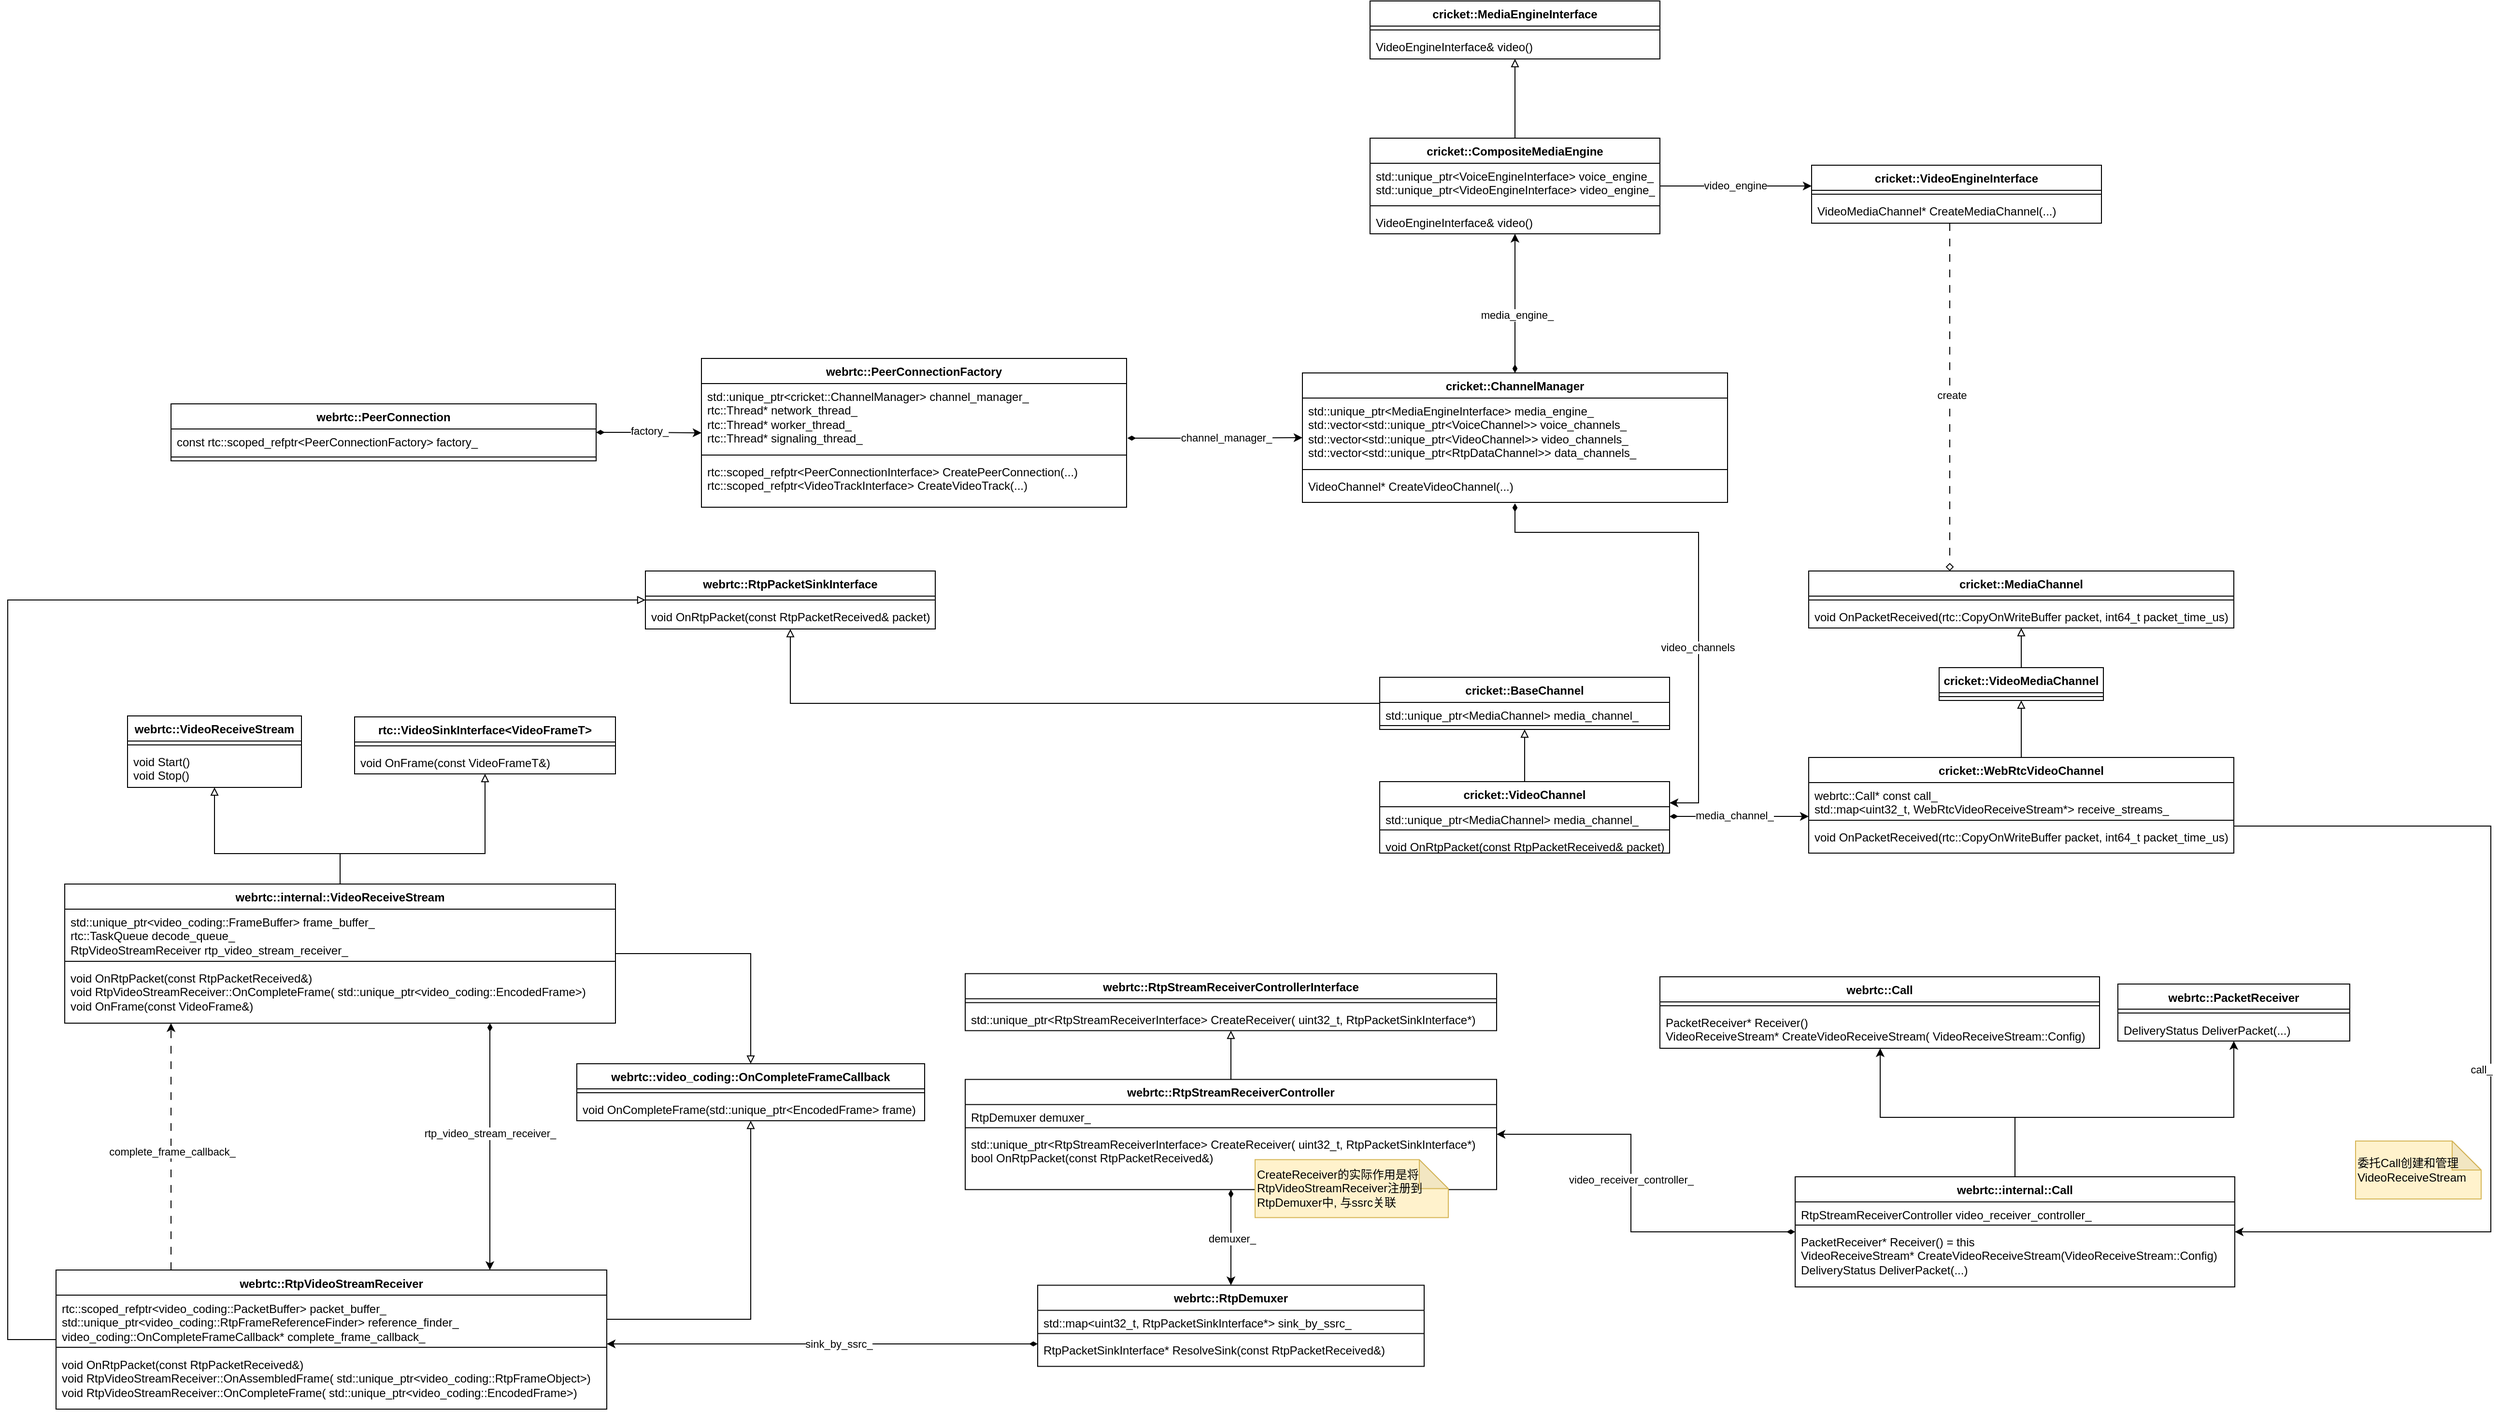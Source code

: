 <mxfile version="21.3.0" type="github">
  <diagram name="第 1 页" id="-tK0qdE_xn-idY1MhBAk">
    <mxGraphModel dx="2069" dy="1964" grid="1" gridSize="10" guides="1" tooltips="1" connect="1" arrows="1" fold="1" page="1" pageScale="1" pageWidth="827" pageHeight="1169" math="0" shadow="0">
      <root>
        <mxCell id="0" />
        <mxCell id="1" parent="0" />
        <mxCell id="V9ZXL9sI9dffzzBTyex4-1" value="webrtc::PeerConnectionFactory" style="swimlane;fontStyle=1;align=center;verticalAlign=top;childLayout=stackLayout;horizontal=1;startSize=26;horizontalStack=0;resizeParent=1;resizeParentMax=0;resizeLast=0;collapsible=1;marginBottom=0;whiteSpace=wrap;html=1;" parent="1" vertex="1">
          <mxGeometry x="-12" y="170" width="440" height="154" as="geometry" />
        </mxCell>
        <mxCell id="V9ZXL9sI9dffzzBTyex4-2" value="std::unique_ptr&amp;lt;cricket::ChannelManager&amp;gt; channel_manager_&lt;br&gt;rtc::Thread* network_thread_&lt;br&gt;rtc::Thread* worker_thread_&lt;br&gt;rtc::Thread* signaling_thread_" style="text;strokeColor=none;fillColor=none;align=left;verticalAlign=top;spacingLeft=4;spacingRight=4;overflow=hidden;rotatable=0;points=[[0,0.5],[1,0.5]];portConstraint=eastwest;whiteSpace=wrap;html=1;rotation=0;" parent="V9ZXL9sI9dffzzBTyex4-1" vertex="1">
          <mxGeometry y="26" width="440" height="70" as="geometry" />
        </mxCell>
        <mxCell id="V9ZXL9sI9dffzzBTyex4-3" value="" style="line;strokeWidth=1;fillColor=none;align=left;verticalAlign=middle;spacingTop=-1;spacingLeft=3;spacingRight=3;rotatable=0;labelPosition=right;points=[];portConstraint=eastwest;strokeColor=inherit;" parent="V9ZXL9sI9dffzzBTyex4-1" vertex="1">
          <mxGeometry y="96" width="440" height="8" as="geometry" />
        </mxCell>
        <mxCell id="V9ZXL9sI9dffzzBTyex4-4" value="rtc::scoped_refptr&amp;lt;PeerConnectionInterface&amp;gt; CreatePeerConnection(...)&lt;br&gt;rtc::scoped_refptr&amp;lt;VideoTrackInterface&amp;gt; CreateVideoTrack(...)" style="text;strokeColor=none;fillColor=none;align=left;verticalAlign=top;spacingLeft=4;spacingRight=4;overflow=hidden;rotatable=0;points=[[0,0.5],[1,0.5]];portConstraint=eastwest;whiteSpace=wrap;html=1;rotation=0;" parent="V9ZXL9sI9dffzzBTyex4-1" vertex="1">
          <mxGeometry y="104" width="440" height="50" as="geometry" />
        </mxCell>
        <mxCell id="V9ZXL9sI9dffzzBTyex4-135" style="edgeStyle=orthogonalEdgeStyle;rounded=0;orthogonalLoop=1;jettySize=auto;html=1;startArrow=diamondThin;startFill=1;" parent="1" source="V9ZXL9sI9dffzzBTyex4-5" target="V9ZXL9sI9dffzzBTyex4-123" edge="1">
          <mxGeometry relative="1" as="geometry" />
        </mxCell>
        <mxCell id="V9ZXL9sI9dffzzBTyex4-136" value="media_engine_" style="edgeLabel;html=1;align=center;verticalAlign=middle;resizable=0;points=[];" parent="V9ZXL9sI9dffzzBTyex4-135" vertex="1" connectable="0">
          <mxGeometry x="-0.146" y="-2" relative="1" as="geometry">
            <mxPoint y="1" as="offset" />
          </mxGeometry>
        </mxCell>
        <mxCell id="V9ZXL9sI9dffzzBTyex4-5" value="cricket::ChannelManager" style="swimlane;fontStyle=1;align=center;verticalAlign=top;childLayout=stackLayout;horizontal=1;startSize=26;horizontalStack=0;resizeParent=1;resizeParentMax=0;resizeLast=0;collapsible=1;marginBottom=0;whiteSpace=wrap;html=1;" parent="1" vertex="1">
          <mxGeometry x="610" y="185" width="440" height="134" as="geometry">
            <mxRectangle x="590" y="170" width="180" height="30" as="alternateBounds" />
          </mxGeometry>
        </mxCell>
        <mxCell id="V9ZXL9sI9dffzzBTyex4-6" value="std::unique_ptr&amp;lt;MediaEngineInterface&amp;gt; media_engine_&lt;br&gt;std::vector&amp;lt;std::unique_ptr&amp;lt;VoiceChannel&amp;gt;&amp;gt; voice_channels_ std::vector&amp;lt;std::unique_ptr&amp;lt;VideoChannel&amp;gt;&amp;gt; video_channels_ std::vector&amp;lt;std::unique_ptr&amp;lt;RtpDataChannel&amp;gt;&amp;gt; data_channels_" style="text;strokeColor=none;fillColor=none;align=left;verticalAlign=top;spacingLeft=4;spacingRight=4;overflow=hidden;rotatable=0;points=[[0,0.5],[1,0.5]];portConstraint=eastwest;whiteSpace=wrap;html=1;rotation=0;" parent="V9ZXL9sI9dffzzBTyex4-5" vertex="1">
          <mxGeometry y="26" width="440" height="70" as="geometry" />
        </mxCell>
        <mxCell id="V9ZXL9sI9dffzzBTyex4-7" value="" style="line;strokeWidth=1;fillColor=none;align=left;verticalAlign=middle;spacingTop=-1;spacingLeft=3;spacingRight=3;rotatable=0;labelPosition=right;points=[];portConstraint=eastwest;strokeColor=inherit;" parent="V9ZXL9sI9dffzzBTyex4-5" vertex="1">
          <mxGeometry y="96" width="440" height="8" as="geometry" />
        </mxCell>
        <mxCell id="V9ZXL9sI9dffzzBTyex4-8" value="VideoChannel* CreateVideoChannel(...)" style="text;strokeColor=none;fillColor=none;align=left;verticalAlign=top;spacingLeft=4;spacingRight=4;overflow=hidden;rotatable=0;points=[[0,0.5],[1,0.5]];portConstraint=eastwest;whiteSpace=wrap;html=1;rotation=0;" parent="V9ZXL9sI9dffzzBTyex4-5" vertex="1">
          <mxGeometry y="104" width="440" height="30" as="geometry" />
        </mxCell>
        <mxCell id="V9ZXL9sI9dffzzBTyex4-114" style="edgeStyle=orthogonalEdgeStyle;rounded=0;orthogonalLoop=1;jettySize=auto;html=1;endArrow=block;endFill=0;" parent="1" source="V9ZXL9sI9dffzzBTyex4-9" target="V9ZXL9sI9dffzzBTyex4-26" edge="1">
          <mxGeometry relative="1" as="geometry" />
        </mxCell>
        <mxCell id="V9ZXL9sI9dffzzBTyex4-9" value="cricket::BaseChannel" style="swimlane;fontStyle=1;align=center;verticalAlign=top;childLayout=stackLayout;horizontal=1;startSize=26;horizontalStack=0;resizeParent=1;resizeParentMax=0;resizeLast=0;collapsible=1;marginBottom=0;whiteSpace=wrap;html=1;rotation=0;" parent="1" vertex="1">
          <mxGeometry x="690" y="500" width="300" height="54" as="geometry">
            <mxRectangle x="590" y="170" width="180" height="30" as="alternateBounds" />
          </mxGeometry>
        </mxCell>
        <mxCell id="V9ZXL9sI9dffzzBTyex4-10" value="std::unique_ptr&amp;lt;MediaChannel&amp;gt; media_channel_" style="text;strokeColor=none;fillColor=none;align=left;verticalAlign=top;spacingLeft=4;spacingRight=4;overflow=hidden;rotatable=0;points=[[0,0.5],[1,0.5]];portConstraint=eastwest;whiteSpace=wrap;html=1;rotation=0;" parent="V9ZXL9sI9dffzzBTyex4-9" vertex="1">
          <mxGeometry y="26" width="300" height="20" as="geometry" />
        </mxCell>
        <mxCell id="V9ZXL9sI9dffzzBTyex4-11" value="" style="line;strokeWidth=1;fillColor=none;align=left;verticalAlign=middle;spacingTop=-1;spacingLeft=3;spacingRight=3;rotatable=0;labelPosition=right;points=[];portConstraint=eastwest;strokeColor=inherit;" parent="V9ZXL9sI9dffzzBTyex4-9" vertex="1">
          <mxGeometry y="46" width="300" height="8" as="geometry" />
        </mxCell>
        <mxCell id="V9ZXL9sI9dffzzBTyex4-26" value="webrtc::RtpPacketSinkInterface" style="swimlane;fontStyle=1;align=center;verticalAlign=top;childLayout=stackLayout;horizontal=1;startSize=26;horizontalStack=0;resizeParent=1;resizeParentMax=0;resizeLast=0;collapsible=1;marginBottom=0;whiteSpace=wrap;html=1;rotation=0;" parent="1" vertex="1">
          <mxGeometry x="-70" y="390" width="300" height="60" as="geometry" />
        </mxCell>
        <mxCell id="V9ZXL9sI9dffzzBTyex4-28" value="" style="line;strokeWidth=1;fillColor=none;align=left;verticalAlign=middle;spacingTop=-1;spacingLeft=3;spacingRight=3;rotatable=0;labelPosition=right;points=[];portConstraint=eastwest;strokeColor=inherit;" parent="V9ZXL9sI9dffzzBTyex4-26" vertex="1">
          <mxGeometry y="26" width="300" height="8" as="geometry" />
        </mxCell>
        <mxCell id="V9ZXL9sI9dffzzBTyex4-29" value="void OnRtpPacket(const RtpPacketReceived&amp;amp; packet)" style="text;strokeColor=none;fillColor=none;align=left;verticalAlign=top;spacingLeft=4;spacingRight=4;overflow=hidden;rotatable=0;points=[[0,0.5],[1,0.5]];portConstraint=eastwest;whiteSpace=wrap;html=1;" parent="V9ZXL9sI9dffzzBTyex4-26" vertex="1">
          <mxGeometry y="34" width="300" height="26" as="geometry" />
        </mxCell>
        <mxCell id="V9ZXL9sI9dffzzBTyex4-42" value="cricket::MediaChannel" style="swimlane;fontStyle=1;align=center;verticalAlign=top;childLayout=stackLayout;horizontal=1;startSize=26;horizontalStack=0;resizeParent=1;resizeParentMax=0;resizeLast=0;collapsible=1;marginBottom=0;whiteSpace=wrap;html=1;rotation=0;" parent="1" vertex="1">
          <mxGeometry x="1134" y="390" width="440" height="59" as="geometry">
            <mxRectangle x="590" y="170" width="180" height="30" as="alternateBounds" />
          </mxGeometry>
        </mxCell>
        <mxCell id="V9ZXL9sI9dffzzBTyex4-44" value="" style="line;strokeWidth=1;fillColor=none;align=left;verticalAlign=middle;spacingTop=-1;spacingLeft=3;spacingRight=3;rotatable=0;labelPosition=right;points=[];portConstraint=eastwest;strokeColor=inherit;" parent="V9ZXL9sI9dffzzBTyex4-42" vertex="1">
          <mxGeometry y="26" width="440" height="8" as="geometry" />
        </mxCell>
        <mxCell id="V9ZXL9sI9dffzzBTyex4-45" value="void OnPacketReceived(rtc::CopyOnWriteBuffer packet, int64_t packet_time_us)" style="text;strokeColor=none;fillColor=none;align=left;verticalAlign=top;spacingLeft=4;spacingRight=4;overflow=hidden;rotatable=0;points=[[0,0.5],[1,0.5]];portConstraint=eastwest;whiteSpace=wrap;html=1;rotation=0;" parent="V9ZXL9sI9dffzzBTyex4-42" vertex="1">
          <mxGeometry y="34" width="440" height="25" as="geometry" />
        </mxCell>
        <mxCell id="V9ZXL9sI9dffzzBTyex4-145" style="edgeStyle=orthogonalEdgeStyle;rounded=0;orthogonalLoop=1;jettySize=auto;html=1;endArrow=block;endFill=0;" parent="1" source="V9ZXL9sI9dffzzBTyex4-46" target="V9ZXL9sI9dffzzBTyex4-42" edge="1">
          <mxGeometry relative="1" as="geometry" />
        </mxCell>
        <mxCell id="V9ZXL9sI9dffzzBTyex4-46" value="cricket::VideoMediaChannel" style="swimlane;fontStyle=1;align=center;verticalAlign=top;childLayout=stackLayout;horizontal=1;startSize=26;horizontalStack=0;resizeParent=1;resizeParentMax=0;resizeLast=0;collapsible=1;marginBottom=0;whiteSpace=wrap;html=1;rotation=0;" parent="1" vertex="1">
          <mxGeometry x="1269" y="490" width="170" height="34" as="geometry">
            <mxRectangle x="590" y="170" width="180" height="30" as="alternateBounds" />
          </mxGeometry>
        </mxCell>
        <mxCell id="V9ZXL9sI9dffzzBTyex4-47" value="" style="line;strokeWidth=1;fillColor=none;align=left;verticalAlign=middle;spacingTop=-1;spacingLeft=3;spacingRight=3;rotatable=0;labelPosition=right;points=[];portConstraint=eastwest;strokeColor=inherit;" parent="V9ZXL9sI9dffzzBTyex4-46" vertex="1">
          <mxGeometry y="26" width="170" height="8" as="geometry" />
        </mxCell>
        <mxCell id="V9ZXL9sI9dffzzBTyex4-55" value="webrtc::Call" style="swimlane;fontStyle=1;align=center;verticalAlign=top;childLayout=stackLayout;horizontal=1;startSize=26;horizontalStack=0;resizeParent=1;resizeParentMax=0;resizeLast=0;collapsible=1;marginBottom=0;whiteSpace=wrap;html=1;rotation=0;" parent="1" vertex="1">
          <mxGeometry x="980" y="810" width="455" height="74" as="geometry">
            <mxRectangle x="590" y="170" width="180" height="30" as="alternateBounds" />
          </mxGeometry>
        </mxCell>
        <mxCell id="V9ZXL9sI9dffzzBTyex4-56" value="" style="line;strokeWidth=1;fillColor=none;align=left;verticalAlign=middle;spacingTop=-1;spacingLeft=3;spacingRight=3;rotatable=0;labelPosition=right;points=[];portConstraint=eastwest;strokeColor=inherit;" parent="V9ZXL9sI9dffzzBTyex4-55" vertex="1">
          <mxGeometry y="26" width="455" height="8" as="geometry" />
        </mxCell>
        <mxCell id="V9ZXL9sI9dffzzBTyex4-57" value="PacketReceiver* Receiver()&lt;br&gt;VideoReceiveStream* CreateVideoReceiveStream( VideoReceiveStream::Config)" style="text;strokeColor=none;fillColor=none;align=left;verticalAlign=top;spacingLeft=4;spacingRight=4;overflow=hidden;rotatable=0;points=[[0,0.5],[1,0.5]];portConstraint=eastwest;whiteSpace=wrap;html=1;rotation=0;" parent="V9ZXL9sI9dffzzBTyex4-55" vertex="1">
          <mxGeometry y="34" width="455" height="40" as="geometry" />
        </mxCell>
        <mxCell id="V9ZXL9sI9dffzzBTyex4-143" style="edgeStyle=orthogonalEdgeStyle;rounded=0;orthogonalLoop=1;jettySize=auto;html=1;endArrow=block;endFill=0;" parent="1" source="V9ZXL9sI9dffzzBTyex4-61" target="V9ZXL9sI9dffzzBTyex4-46" edge="1">
          <mxGeometry relative="1" as="geometry" />
        </mxCell>
        <mxCell id="V9ZXL9sI9dffzzBTyex4-189" style="edgeStyle=orthogonalEdgeStyle;rounded=0;orthogonalLoop=1;jettySize=auto;html=1;" parent="1" source="V9ZXL9sI9dffzzBTyex4-61" target="V9ZXL9sI9dffzzBTyex4-71" edge="1">
          <mxGeometry relative="1" as="geometry">
            <Array as="points">
              <mxPoint x="1840" y="654" />
              <mxPoint x="1840" y="1074" />
            </Array>
          </mxGeometry>
        </mxCell>
        <mxCell id="V9ZXL9sI9dffzzBTyex4-190" value="call_" style="edgeLabel;html=1;align=center;verticalAlign=middle;resizable=0;points=[];" parent="V9ZXL9sI9dffzzBTyex4-189" vertex="1" connectable="0">
          <mxGeometry x="0.092" y="-1" relative="1" as="geometry">
            <mxPoint x="-9" y="-1" as="offset" />
          </mxGeometry>
        </mxCell>
        <mxCell id="V9ZXL9sI9dffzzBTyex4-61" value="cricket::WebRtcVideoChannel" style="swimlane;fontStyle=1;align=center;verticalAlign=top;childLayout=stackLayout;horizontal=1;startSize=26;horizontalStack=0;resizeParent=1;resizeParentMax=0;resizeLast=0;collapsible=1;marginBottom=0;whiteSpace=wrap;html=1;" parent="1" vertex="1">
          <mxGeometry x="1134" y="583" width="440" height="99" as="geometry">
            <mxRectangle x="590" y="170" width="180" height="30" as="alternateBounds" />
          </mxGeometry>
        </mxCell>
        <mxCell id="V9ZXL9sI9dffzzBTyex4-62" value="webrtc::Call* const call_&lt;br&gt;std::map&amp;lt;uint32_t, WebRtcVideoReceiveStream*&amp;gt; receive_streams_" style="text;strokeColor=none;fillColor=none;align=left;verticalAlign=top;spacingLeft=4;spacingRight=4;overflow=hidden;rotatable=0;points=[[0,0.5],[1,0.5]];portConstraint=eastwest;whiteSpace=wrap;html=1;rotation=0;" parent="V9ZXL9sI9dffzzBTyex4-61" vertex="1">
          <mxGeometry y="26" width="440" height="35" as="geometry" />
        </mxCell>
        <mxCell id="V9ZXL9sI9dffzzBTyex4-63" value="" style="line;strokeWidth=1;fillColor=none;align=left;verticalAlign=middle;spacingTop=-1;spacingLeft=3;spacingRight=3;rotatable=0;labelPosition=right;points=[];portConstraint=eastwest;strokeColor=inherit;" parent="V9ZXL9sI9dffzzBTyex4-61" vertex="1">
          <mxGeometry y="61" width="440" height="8" as="geometry" />
        </mxCell>
        <mxCell id="V9ZXL9sI9dffzzBTyex4-64" value="void OnPacketReceived(rtc::CopyOnWriteBuffer packet, int64_t packet_time_us)" style="text;strokeColor=none;fillColor=none;align=left;verticalAlign=top;spacingLeft=4;spacingRight=4;overflow=hidden;rotatable=0;points=[[0,0.5],[1,0.5]];portConstraint=eastwest;whiteSpace=wrap;html=1;rotation=0;" parent="V9ZXL9sI9dffzzBTyex4-61" vertex="1">
          <mxGeometry y="69" width="440" height="30" as="geometry" />
        </mxCell>
        <mxCell id="V9ZXL9sI9dffzzBTyex4-68" value="webrtc::PacketReceiver" style="swimlane;fontStyle=1;align=center;verticalAlign=top;childLayout=stackLayout;horizontal=1;startSize=26;horizontalStack=0;resizeParent=1;resizeParentMax=0;resizeLast=0;collapsible=1;marginBottom=0;whiteSpace=wrap;html=1;rotation=0;" parent="1" vertex="1">
          <mxGeometry x="1454" y="817.5" width="240" height="59" as="geometry">
            <mxRectangle x="590" y="170" width="180" height="30" as="alternateBounds" />
          </mxGeometry>
        </mxCell>
        <mxCell id="V9ZXL9sI9dffzzBTyex4-69" value="" style="line;strokeWidth=1;fillColor=none;align=left;verticalAlign=middle;spacingTop=-1;spacingLeft=3;spacingRight=3;rotatable=0;labelPosition=right;points=[];portConstraint=eastwest;strokeColor=inherit;" parent="V9ZXL9sI9dffzzBTyex4-68" vertex="1">
          <mxGeometry y="26" width="240" height="8" as="geometry" />
        </mxCell>
        <mxCell id="V9ZXL9sI9dffzzBTyex4-70" value="DeliveryStatus DeliverPacket(...)" style="text;strokeColor=none;fillColor=none;align=left;verticalAlign=top;spacingLeft=4;spacingRight=4;overflow=hidden;rotatable=0;points=[[0,0.5],[1,0.5]];portConstraint=eastwest;whiteSpace=wrap;html=1;rotation=0;" parent="V9ZXL9sI9dffzzBTyex4-68" vertex="1">
          <mxGeometry y="34" width="240" height="25" as="geometry" />
        </mxCell>
        <mxCell id="V9ZXL9sI9dffzzBTyex4-175" style="edgeStyle=orthogonalEdgeStyle;rounded=0;orthogonalLoop=1;jettySize=auto;html=1;" parent="1" source="V9ZXL9sI9dffzzBTyex4-71" target="V9ZXL9sI9dffzzBTyex4-55" edge="1">
          <mxGeometry relative="1" as="geometry">
            <Array as="points">
              <mxPoint x="1348" y="955.5" />
              <mxPoint x="1208" y="955.5" />
            </Array>
          </mxGeometry>
        </mxCell>
        <mxCell id="V9ZXL9sI9dffzzBTyex4-176" style="edgeStyle=orthogonalEdgeStyle;rounded=0;orthogonalLoop=1;jettySize=auto;html=1;" parent="1" source="V9ZXL9sI9dffzzBTyex4-71" target="V9ZXL9sI9dffzzBTyex4-68" edge="1">
          <mxGeometry relative="1" as="geometry">
            <Array as="points">
              <mxPoint x="1348" y="955.5" />
              <mxPoint x="1574" y="955.5" />
            </Array>
          </mxGeometry>
        </mxCell>
        <mxCell id="V9ZXL9sI9dffzzBTyex4-187" style="edgeStyle=orthogonalEdgeStyle;rounded=0;orthogonalLoop=1;jettySize=auto;html=1;startArrow=diamondThin;startFill=1;" parent="1" source="V9ZXL9sI9dffzzBTyex4-71" target="V9ZXL9sI9dffzzBTyex4-81" edge="1">
          <mxGeometry relative="1" as="geometry">
            <Array as="points">
              <mxPoint x="950" y="1074" />
              <mxPoint x="950" y="973" />
            </Array>
          </mxGeometry>
        </mxCell>
        <mxCell id="V9ZXL9sI9dffzzBTyex4-207" value="video_receiver_controller_" style="edgeLabel;html=1;align=center;verticalAlign=middle;resizable=0;points=[];" parent="V9ZXL9sI9dffzzBTyex4-187" vertex="1" connectable="0">
          <mxGeometry x="0.1" relative="1" as="geometry">
            <mxPoint y="1" as="offset" />
          </mxGeometry>
        </mxCell>
        <mxCell id="V9ZXL9sI9dffzzBTyex4-71" value="webrtc::internal::Call" style="swimlane;fontStyle=1;align=center;verticalAlign=top;childLayout=stackLayout;horizontal=1;startSize=26;horizontalStack=0;resizeParent=1;resizeParentMax=0;resizeLast=0;collapsible=1;marginBottom=0;whiteSpace=wrap;html=1;rotation=0;" parent="1" vertex="1">
          <mxGeometry x="1120" y="1017" width="455" height="114" as="geometry">
            <mxRectangle x="590" y="170" width="180" height="30" as="alternateBounds" />
          </mxGeometry>
        </mxCell>
        <mxCell id="V9ZXL9sI9dffzzBTyex4-72" value="RtpStreamReceiverController video_receiver_controller_" style="text;strokeColor=none;fillColor=none;align=left;verticalAlign=top;spacingLeft=4;spacingRight=4;overflow=hidden;rotatable=0;points=[[0,0.5],[1,0.5]];portConstraint=eastwest;whiteSpace=wrap;html=1;rotation=0;" parent="V9ZXL9sI9dffzzBTyex4-71" vertex="1">
          <mxGeometry y="26" width="455" height="20" as="geometry" />
        </mxCell>
        <mxCell id="V9ZXL9sI9dffzzBTyex4-73" value="" style="line;strokeWidth=1;fillColor=none;align=left;verticalAlign=middle;spacingTop=-1;spacingLeft=3;spacingRight=3;rotatable=0;labelPosition=right;points=[];portConstraint=eastwest;strokeColor=inherit;" parent="V9ZXL9sI9dffzzBTyex4-71" vertex="1">
          <mxGeometry y="46" width="455" height="8" as="geometry" />
        </mxCell>
        <mxCell id="V9ZXL9sI9dffzzBTyex4-74" value="PacketReceiver* Receiver() = this&lt;br style=&quot;border-color: var(--border-color);&quot;&gt;VideoReceiveStream* CreateVideoReceiveStream(VideoReceiveStream::Config)&lt;br style=&quot;border-color: var(--border-color);&quot;&gt;DeliveryStatus DeliverPacket(...)" style="text;strokeColor=none;fillColor=none;align=left;verticalAlign=top;spacingLeft=4;spacingRight=4;overflow=hidden;rotatable=0;points=[[0,0.5],[1,0.5]];portConstraint=eastwest;whiteSpace=wrap;html=1;rotation=0;" parent="V9ZXL9sI9dffzzBTyex4-71" vertex="1">
          <mxGeometry y="54" width="455" height="60" as="geometry" />
        </mxCell>
        <mxCell id="V9ZXL9sI9dffzzBTyex4-75" value="webrtc::RtpStreamReceiverControllerInterface" style="swimlane;fontStyle=1;align=center;verticalAlign=top;childLayout=stackLayout;horizontal=1;startSize=26;horizontalStack=0;resizeParent=1;resizeParentMax=0;resizeLast=0;collapsible=1;marginBottom=0;whiteSpace=wrap;html=1;rotation=0;" parent="1" vertex="1">
          <mxGeometry x="261" y="806.75" width="550" height="59" as="geometry">
            <mxRectangle x="590" y="170" width="180" height="30" as="alternateBounds" />
          </mxGeometry>
        </mxCell>
        <mxCell id="V9ZXL9sI9dffzzBTyex4-76" value="" style="line;strokeWidth=1;fillColor=none;align=left;verticalAlign=middle;spacingTop=-1;spacingLeft=3;spacingRight=3;rotatable=0;labelPosition=right;points=[];portConstraint=eastwest;strokeColor=inherit;" parent="V9ZXL9sI9dffzzBTyex4-75" vertex="1">
          <mxGeometry y="26" width="550" height="8" as="geometry" />
        </mxCell>
        <mxCell id="V9ZXL9sI9dffzzBTyex4-77" value="std::unique_ptr&amp;lt;RtpStreamReceiverInterface&amp;gt; CreateReceiver( uint32_t, RtpPacketSinkInterface*)" style="text;strokeColor=none;fillColor=none;align=left;verticalAlign=top;spacingLeft=4;spacingRight=4;overflow=hidden;rotatable=0;points=[[0,0.5],[1,0.5]];portConstraint=eastwest;whiteSpace=wrap;html=1;rotation=0;" parent="V9ZXL9sI9dffzzBTyex4-75" vertex="1">
          <mxGeometry y="34" width="550" height="25" as="geometry" />
        </mxCell>
        <mxCell id="V9ZXL9sI9dffzzBTyex4-170" style="edgeStyle=orthogonalEdgeStyle;rounded=0;orthogonalLoop=1;jettySize=auto;html=1;endArrow=block;endFill=0;" parent="1" source="V9ZXL9sI9dffzzBTyex4-81" target="V9ZXL9sI9dffzzBTyex4-75" edge="1">
          <mxGeometry relative="1" as="geometry" />
        </mxCell>
        <mxCell id="V9ZXL9sI9dffzzBTyex4-182" style="edgeStyle=orthogonalEdgeStyle;rounded=0;orthogonalLoop=1;jettySize=auto;html=1;startArrow=diamondThin;startFill=1;endArrow=classic;endFill=1;" parent="1" source="V9ZXL9sI9dffzzBTyex4-81" target="V9ZXL9sI9dffzzBTyex4-178" edge="1">
          <mxGeometry relative="1" as="geometry" />
        </mxCell>
        <mxCell id="V9ZXL9sI9dffzzBTyex4-183" value="demuxer_" style="edgeLabel;html=1;align=center;verticalAlign=middle;resizable=0;points=[];" parent="V9ZXL9sI9dffzzBTyex4-182" vertex="1" connectable="0">
          <mxGeometry x="-0.213" y="1" relative="1" as="geometry">
            <mxPoint y="11" as="offset" />
          </mxGeometry>
        </mxCell>
        <mxCell id="V9ZXL9sI9dffzzBTyex4-81" value="webrtc::RtpStreamReceiverController" style="swimlane;fontStyle=1;align=center;verticalAlign=top;childLayout=stackLayout;horizontal=1;startSize=26;horizontalStack=0;resizeParent=1;resizeParentMax=0;resizeLast=0;collapsible=1;marginBottom=0;whiteSpace=wrap;html=1;rotation=0;" parent="1" vertex="1">
          <mxGeometry x="261" y="916.25" width="550" height="114" as="geometry">
            <mxRectangle x="590" y="170" width="180" height="30" as="alternateBounds" />
          </mxGeometry>
        </mxCell>
        <mxCell id="V9ZXL9sI9dffzzBTyex4-82" value="RtpDemuxer demuxer_" style="text;strokeColor=none;fillColor=none;align=left;verticalAlign=top;spacingLeft=4;spacingRight=4;overflow=hidden;rotatable=0;points=[[0,0.5],[1,0.5]];portConstraint=eastwest;whiteSpace=wrap;html=1;rotation=0;" parent="V9ZXL9sI9dffzzBTyex4-81" vertex="1">
          <mxGeometry y="26" width="550" height="20" as="geometry" />
        </mxCell>
        <mxCell id="V9ZXL9sI9dffzzBTyex4-83" value="" style="line;strokeWidth=1;fillColor=none;align=left;verticalAlign=middle;spacingTop=-1;spacingLeft=3;spacingRight=3;rotatable=0;labelPosition=right;points=[];portConstraint=eastwest;strokeColor=inherit;" parent="V9ZXL9sI9dffzzBTyex4-81" vertex="1">
          <mxGeometry y="46" width="550" height="8" as="geometry" />
        </mxCell>
        <mxCell id="V9ZXL9sI9dffzzBTyex4-84" value="std::unique_ptr&amp;lt;RtpStreamReceiverInterface&amp;gt; CreateReceiver( uint32_t, RtpPacketSinkInterface*)&lt;br&gt;bool OnRtpPacket(const RtpPacketReceived&amp;amp;)" style="text;strokeColor=none;fillColor=none;align=left;verticalAlign=top;spacingLeft=4;spacingRight=4;overflow=hidden;rotatable=0;points=[[0,0.5],[1,0.5]];portConstraint=eastwest;whiteSpace=wrap;html=1;rotation=0;" parent="V9ZXL9sI9dffzzBTyex4-81" vertex="1">
          <mxGeometry y="54" width="550" height="60" as="geometry" />
        </mxCell>
        <mxCell id="V9ZXL9sI9dffzzBTyex4-88" value="&lt;div style=&quot;&quot;&gt;&lt;span style=&quot;background-color: initial;&quot;&gt;CreateReceiver的实际作用是将&lt;/span&gt;&lt;/div&gt;RtpVideoStreamReceiver注册到RtpDemuxer中, 与ssrc关联" style="shape=note;whiteSpace=wrap;html=1;backgroundOutline=1;darkOpacity=0.05;rotation=0;align=left;fillColor=#fff2cc;strokeColor=#d6b656;" parent="1" vertex="1">
          <mxGeometry x="561" y="999.25" width="200" height="60" as="geometry" />
        </mxCell>
        <mxCell id="V9ZXL9sI9dffzzBTyex4-200" style="edgeStyle=orthogonalEdgeStyle;rounded=0;orthogonalLoop=1;jettySize=auto;html=1;dashed=1;dashPattern=8 8;" parent="1" source="V9ZXL9sI9dffzzBTyex4-92" target="V9ZXL9sI9dffzzBTyex4-97" edge="1">
          <mxGeometry relative="1" as="geometry">
            <Array as="points">
              <mxPoint x="-561" y="880" />
              <mxPoint x="-561" y="880" />
            </Array>
          </mxGeometry>
        </mxCell>
        <mxCell id="V9ZXL9sI9dffzzBTyex4-201" value="complete_frame_callback_" style="edgeLabel;html=1;align=center;verticalAlign=middle;resizable=0;points=[];" parent="V9ZXL9sI9dffzzBTyex4-200" vertex="1" connectable="0">
          <mxGeometry x="-0.036" y="-1" relative="1" as="geometry">
            <mxPoint as="offset" />
          </mxGeometry>
        </mxCell>
        <mxCell id="GOyxr_phdV3aAMr2k94s-1" style="edgeStyle=orthogonalEdgeStyle;rounded=0;orthogonalLoop=1;jettySize=auto;html=1;endArrow=block;endFill=0;" edge="1" parent="1" source="V9ZXL9sI9dffzzBTyex4-92" target="V9ZXL9sI9dffzzBTyex4-26">
          <mxGeometry relative="1" as="geometry">
            <Array as="points">
              <mxPoint x="-730" y="1186" />
              <mxPoint x="-730" y="420" />
            </Array>
          </mxGeometry>
        </mxCell>
        <mxCell id="V9ZXL9sI9dffzzBTyex4-92" value="webrtc::RtpVideoStreamReceiver" style="swimlane;fontStyle=1;align=center;verticalAlign=top;childLayout=stackLayout;horizontal=1;startSize=26;horizontalStack=0;resizeParent=1;resizeParentMax=0;resizeLast=0;collapsible=1;marginBottom=0;whiteSpace=wrap;html=1;rotation=0;" parent="1" vertex="1">
          <mxGeometry x="-680" y="1113.5" width="570" height="144" as="geometry">
            <mxRectangle x="590" y="170" width="180" height="30" as="alternateBounds" />
          </mxGeometry>
        </mxCell>
        <mxCell id="V9ZXL9sI9dffzzBTyex4-93" value="rtc::scoped_refptr&amp;lt;video_coding::PacketBuffer&amp;gt; packet_buffer_&lt;br&gt;std::unique_ptr&amp;lt;video_coding::RtpFrameReferenceFinder&amp;gt; reference_finder_&lt;br&gt;video_coding::OnCompleteFrameCallback* complete_frame_callback_" style="text;strokeColor=none;fillColor=none;align=left;verticalAlign=top;spacingLeft=4;spacingRight=4;overflow=hidden;rotatable=0;points=[[0,0.5],[1,0.5]];portConstraint=eastwest;whiteSpace=wrap;html=1;rotation=0;" parent="V9ZXL9sI9dffzzBTyex4-92" vertex="1">
          <mxGeometry y="26" width="570" height="50" as="geometry" />
        </mxCell>
        <mxCell id="V9ZXL9sI9dffzzBTyex4-94" value="" style="line;strokeWidth=1;fillColor=none;align=left;verticalAlign=middle;spacingTop=-1;spacingLeft=3;spacingRight=3;rotatable=0;labelPosition=right;points=[];portConstraint=eastwest;strokeColor=inherit;" parent="V9ZXL9sI9dffzzBTyex4-92" vertex="1">
          <mxGeometry y="76" width="570" height="8" as="geometry" />
        </mxCell>
        <mxCell id="V9ZXL9sI9dffzzBTyex4-95" value="void OnRtpPacket(const RtpPacketReceived&amp;amp;)&lt;br&gt;void RtpVideoStreamReceiver::OnAssembledFrame( std::unique_ptr&amp;lt;video_coding::RtpFrameObject&amp;gt;)&lt;br&gt;void RtpVideoStreamReceiver::OnCompleteFrame( std::unique_ptr&amp;lt;video_coding::EncodedFrame&amp;gt;)" style="text;strokeColor=none;fillColor=none;align=left;verticalAlign=top;spacingLeft=4;spacingRight=4;overflow=hidden;rotatable=0;points=[[0,0.5],[1,0.5]];portConstraint=eastwest;whiteSpace=wrap;html=1;rotation=0;" parent="V9ZXL9sI9dffzzBTyex4-92" vertex="1">
          <mxGeometry y="84" width="570" height="60" as="geometry" />
        </mxCell>
        <mxCell id="V9ZXL9sI9dffzzBTyex4-159" style="edgeStyle=orthogonalEdgeStyle;rounded=0;orthogonalLoop=1;jettySize=auto;html=1;endArrow=block;endFill=0;" parent="1" source="V9ZXL9sI9dffzzBTyex4-97" target="V9ZXL9sI9dffzzBTyex4-149" edge="1">
          <mxGeometry relative="1" as="geometry">
            <Array as="points">
              <mxPoint x="-386" y="682.5" />
              <mxPoint x="-516" y="682.5" />
            </Array>
          </mxGeometry>
        </mxCell>
        <mxCell id="V9ZXL9sI9dffzzBTyex4-162" style="edgeStyle=orthogonalEdgeStyle;rounded=0;orthogonalLoop=1;jettySize=auto;html=1;endArrow=block;endFill=0;" parent="1" source="V9ZXL9sI9dffzzBTyex4-97" target="V9ZXL9sI9dffzzBTyex4-104" edge="1">
          <mxGeometry relative="1" as="geometry">
            <Array as="points">
              <mxPoint x="-386" y="682.5" />
              <mxPoint x="-236" y="682.5" />
            </Array>
          </mxGeometry>
        </mxCell>
        <mxCell id="V9ZXL9sI9dffzzBTyex4-202" style="edgeStyle=orthogonalEdgeStyle;rounded=0;orthogonalLoop=1;jettySize=auto;html=1;startArrow=diamondThin;startFill=1;" parent="1" source="V9ZXL9sI9dffzzBTyex4-97" target="V9ZXL9sI9dffzzBTyex4-92" edge="1">
          <mxGeometry relative="1" as="geometry">
            <Array as="points">
              <mxPoint x="-231" y="860" />
              <mxPoint x="-231" y="860" />
            </Array>
          </mxGeometry>
        </mxCell>
        <mxCell id="V9ZXL9sI9dffzzBTyex4-206" value="rtp_video_stream_receiver_" style="edgeLabel;html=1;align=center;verticalAlign=middle;resizable=0;points=[];" parent="V9ZXL9sI9dffzzBTyex4-202" vertex="1" connectable="0">
          <mxGeometry x="-0.119" relative="1" as="geometry">
            <mxPoint y="1" as="offset" />
          </mxGeometry>
        </mxCell>
        <mxCell id="V9ZXL9sI9dffzzBTyex4-204" style="edgeStyle=orthogonalEdgeStyle;rounded=0;orthogonalLoop=1;jettySize=auto;html=1;endArrow=block;endFill=0;" parent="1" source="V9ZXL9sI9dffzzBTyex4-97" target="V9ZXL9sI9dffzzBTyex4-101" edge="1">
          <mxGeometry relative="1" as="geometry">
            <Array as="points">
              <mxPoint x="39" y="786" />
            </Array>
          </mxGeometry>
        </mxCell>
        <mxCell id="V9ZXL9sI9dffzzBTyex4-97" value="webrtc::internal::VideoReceiveStream" style="swimlane;fontStyle=1;align=center;verticalAlign=top;childLayout=stackLayout;horizontal=1;startSize=26;horizontalStack=0;resizeParent=1;resizeParentMax=0;resizeLast=0;collapsible=1;marginBottom=0;whiteSpace=wrap;html=1;rotation=0;" parent="1" vertex="1">
          <mxGeometry x="-671" y="714" width="570" height="144" as="geometry">
            <mxRectangle x="590" y="170" width="180" height="30" as="alternateBounds" />
          </mxGeometry>
        </mxCell>
        <mxCell id="V9ZXL9sI9dffzzBTyex4-98" value="std::unique_ptr&amp;lt;video_coding::FrameBuffer&amp;gt; frame_buffer_&lt;br&gt;rtc::TaskQueue decode_queue_&lt;br&gt;RtpVideoStreamReceiver rtp_video_stream_receiver_" style="text;strokeColor=none;fillColor=none;align=left;verticalAlign=top;spacingLeft=4;spacingRight=4;overflow=hidden;rotatable=0;points=[[0,0.5],[1,0.5]];portConstraint=eastwest;whiteSpace=wrap;html=1;rotation=0;" parent="V9ZXL9sI9dffzzBTyex4-97" vertex="1">
          <mxGeometry y="26" width="570" height="50" as="geometry" />
        </mxCell>
        <mxCell id="V9ZXL9sI9dffzzBTyex4-99" value="" style="line;strokeWidth=1;fillColor=none;align=left;verticalAlign=middle;spacingTop=-1;spacingLeft=3;spacingRight=3;rotatable=0;labelPosition=right;points=[];portConstraint=eastwest;strokeColor=inherit;" parent="V9ZXL9sI9dffzzBTyex4-97" vertex="1">
          <mxGeometry y="76" width="570" height="8" as="geometry" />
        </mxCell>
        <mxCell id="V9ZXL9sI9dffzzBTyex4-100" value="void OnRtpPacket(const RtpPacketReceived&amp;amp;)&lt;br&gt;void RtpVideoStreamReceiver::OnCompleteFrame( std::unique_ptr&amp;lt;video_coding::EncodedFrame&amp;gt;)&lt;br&gt;void OnFrame(const VideoFrame&amp;amp;)" style="text;strokeColor=none;fillColor=none;align=left;verticalAlign=top;spacingLeft=4;spacingRight=4;overflow=hidden;rotatable=0;points=[[0,0.5],[1,0.5]];portConstraint=eastwest;whiteSpace=wrap;html=1;rotation=0;" parent="V9ZXL9sI9dffzzBTyex4-97" vertex="1">
          <mxGeometry y="84" width="570" height="60" as="geometry" />
        </mxCell>
        <mxCell id="V9ZXL9sI9dffzzBTyex4-101" value="webrtc::video_coding::OnCompleteFrameCallback" style="swimlane;fontStyle=1;align=center;verticalAlign=top;childLayout=stackLayout;horizontal=1;startSize=26;horizontalStack=0;resizeParent=1;resizeParentMax=0;resizeLast=0;collapsible=1;marginBottom=0;whiteSpace=wrap;html=1;rotation=0;" parent="1" vertex="1">
          <mxGeometry x="-141" y="900" width="360" height="59" as="geometry">
            <mxRectangle x="590" y="170" width="180" height="30" as="alternateBounds" />
          </mxGeometry>
        </mxCell>
        <mxCell id="V9ZXL9sI9dffzzBTyex4-102" value="" style="line;strokeWidth=1;fillColor=none;align=left;verticalAlign=middle;spacingTop=-1;spacingLeft=3;spacingRight=3;rotatable=0;labelPosition=right;points=[];portConstraint=eastwest;strokeColor=inherit;" parent="V9ZXL9sI9dffzzBTyex4-101" vertex="1">
          <mxGeometry y="26" width="360" height="8" as="geometry" />
        </mxCell>
        <mxCell id="V9ZXL9sI9dffzzBTyex4-103" value="void OnCompleteFrame(std::unique_ptr&amp;lt;EncodedFrame&amp;gt; frame)" style="text;strokeColor=none;fillColor=none;align=left;verticalAlign=top;spacingLeft=4;spacingRight=4;overflow=hidden;rotatable=0;points=[[0,0.5],[1,0.5]];portConstraint=eastwest;whiteSpace=wrap;html=1;rotation=0;" parent="V9ZXL9sI9dffzzBTyex4-101" vertex="1">
          <mxGeometry y="34" width="360" height="25" as="geometry" />
        </mxCell>
        <mxCell id="V9ZXL9sI9dffzzBTyex4-104" value="rtc::VideoSinkInterface&amp;lt;VideoFrameT&amp;gt;" style="swimlane;fontStyle=1;align=center;verticalAlign=top;childLayout=stackLayout;horizontal=1;startSize=26;horizontalStack=0;resizeParent=1;resizeParentMax=0;resizeLast=0;collapsible=1;marginBottom=0;whiteSpace=wrap;html=1;rotation=0;" parent="1" vertex="1">
          <mxGeometry x="-371" y="541" width="270" height="59" as="geometry">
            <mxRectangle x="590" y="170" width="180" height="30" as="alternateBounds" />
          </mxGeometry>
        </mxCell>
        <mxCell id="V9ZXL9sI9dffzzBTyex4-105" value="" style="line;strokeWidth=1;fillColor=none;align=left;verticalAlign=middle;spacingTop=-1;spacingLeft=3;spacingRight=3;rotatable=0;labelPosition=right;points=[];portConstraint=eastwest;strokeColor=inherit;" parent="V9ZXL9sI9dffzzBTyex4-104" vertex="1">
          <mxGeometry y="26" width="270" height="8" as="geometry" />
        </mxCell>
        <mxCell id="V9ZXL9sI9dffzzBTyex4-106" value="void OnFrame(const VideoFrameT&amp;amp;)" style="text;strokeColor=none;fillColor=none;align=left;verticalAlign=top;spacingLeft=4;spacingRight=4;overflow=hidden;rotatable=0;points=[[0,0.5],[1,0.5]];portConstraint=eastwest;whiteSpace=wrap;html=1;rotation=0;" parent="V9ZXL9sI9dffzzBTyex4-104" vertex="1">
          <mxGeometry y="34" width="270" height="25" as="geometry" />
        </mxCell>
        <mxCell id="V9ZXL9sI9dffzzBTyex4-107" style="edgeStyle=orthogonalEdgeStyle;rounded=0;orthogonalLoop=1;jettySize=auto;html=1;exitX=1.002;exitY=0.807;exitDx=0;exitDy=0;exitPerimeter=0;endArrow=classic;endFill=1;startArrow=diamondThin;startFill=1;strokeColor=#000000;" parent="1" source="V9ZXL9sI9dffzzBTyex4-2" target="V9ZXL9sI9dffzzBTyex4-5" edge="1">
          <mxGeometry relative="1" as="geometry" />
        </mxCell>
        <mxCell id="V9ZXL9sI9dffzzBTyex4-108" value="channel_manager_" style="edgeLabel;html=1;align=center;verticalAlign=middle;resizable=0;points=[];" parent="V9ZXL9sI9dffzzBTyex4-107" vertex="1" connectable="0">
          <mxGeometry x="0.124" y="1" relative="1" as="geometry">
            <mxPoint y="1" as="offset" />
          </mxGeometry>
        </mxCell>
        <mxCell id="V9ZXL9sI9dffzzBTyex4-113" style="edgeStyle=orthogonalEdgeStyle;rounded=0;orthogonalLoop=1;jettySize=auto;html=1;endArrow=block;endFill=0;" parent="1" source="V9ZXL9sI9dffzzBTyex4-109" target="V9ZXL9sI9dffzzBTyex4-9" edge="1">
          <mxGeometry relative="1" as="geometry" />
        </mxCell>
        <mxCell id="V9ZXL9sI9dffzzBTyex4-109" value="cricket::VideoChannel" style="swimlane;fontStyle=1;align=center;verticalAlign=top;childLayout=stackLayout;horizontal=1;startSize=26;horizontalStack=0;resizeParent=1;resizeParentMax=0;resizeLast=0;collapsible=1;marginBottom=0;whiteSpace=wrap;html=1;rotation=0;" parent="1" vertex="1">
          <mxGeometry x="690" y="608" width="300" height="74" as="geometry">
            <mxRectangle x="590" y="170" width="180" height="30" as="alternateBounds" />
          </mxGeometry>
        </mxCell>
        <mxCell id="V9ZXL9sI9dffzzBTyex4-110" value="std::unique_ptr&amp;lt;MediaChannel&amp;gt; media_channel_" style="text;strokeColor=none;fillColor=none;align=left;verticalAlign=top;spacingLeft=4;spacingRight=4;overflow=hidden;rotatable=0;points=[[0,0.5],[1,0.5]];portConstraint=eastwest;whiteSpace=wrap;html=1;rotation=0;" parent="V9ZXL9sI9dffzzBTyex4-109" vertex="1">
          <mxGeometry y="26" width="300" height="20" as="geometry" />
        </mxCell>
        <mxCell id="V9ZXL9sI9dffzzBTyex4-111" value="" style="line;strokeWidth=1;fillColor=none;align=left;verticalAlign=middle;spacingTop=-1;spacingLeft=3;spacingRight=3;rotatable=0;labelPosition=right;points=[];portConstraint=eastwest;strokeColor=inherit;" parent="V9ZXL9sI9dffzzBTyex4-109" vertex="1">
          <mxGeometry y="46" width="300" height="8" as="geometry" />
        </mxCell>
        <mxCell id="V9ZXL9sI9dffzzBTyex4-112" value="void OnRtpPacket(const RtpPacketReceived&amp;amp; packet)" style="text;strokeColor=none;fillColor=none;align=left;verticalAlign=top;spacingLeft=4;spacingRight=4;overflow=hidden;rotatable=0;points=[[0,0.5],[1,0.5]];portConstraint=eastwest;whiteSpace=wrap;html=1;rotation=0;" parent="V9ZXL9sI9dffzzBTyex4-109" vertex="1">
          <mxGeometry y="54" width="300" height="20" as="geometry" />
        </mxCell>
        <mxCell id="V9ZXL9sI9dffzzBTyex4-115" style="edgeStyle=orthogonalEdgeStyle;rounded=0;orthogonalLoop=1;jettySize=auto;html=1;endArrow=classic;endFill=1;startArrow=diamondThin;startFill=1;" parent="1" target="V9ZXL9sI9dffzzBTyex4-109" edge="1">
          <mxGeometry relative="1" as="geometry">
            <mxPoint x="830" y="320" as="sourcePoint" />
            <Array as="points">
              <mxPoint x="830" y="350" />
              <mxPoint x="1020" y="350" />
              <mxPoint x="1020" y="630" />
            </Array>
          </mxGeometry>
        </mxCell>
        <mxCell id="V9ZXL9sI9dffzzBTyex4-116" value="video_channels" style="edgeLabel;html=1;align=center;verticalAlign=middle;resizable=0;points=[];" parent="V9ZXL9sI9dffzzBTyex4-115" vertex="1" connectable="0">
          <mxGeometry x="0.061" y="-1" relative="1" as="geometry">
            <mxPoint y="58" as="offset" />
          </mxGeometry>
        </mxCell>
        <mxCell id="V9ZXL9sI9dffzzBTyex4-117" value="cricket::MediaEngineInterface" style="swimlane;fontStyle=1;align=center;verticalAlign=top;childLayout=stackLayout;horizontal=1;startSize=26;horizontalStack=0;resizeParent=1;resizeParentMax=0;resizeLast=0;collapsible=1;marginBottom=0;whiteSpace=wrap;html=1;rotation=0;" parent="1" vertex="1">
          <mxGeometry x="680" y="-200" width="300" height="60" as="geometry" />
        </mxCell>
        <mxCell id="V9ZXL9sI9dffzzBTyex4-118" value="" style="line;strokeWidth=1;fillColor=none;align=left;verticalAlign=middle;spacingTop=-1;spacingLeft=3;spacingRight=3;rotatable=0;labelPosition=right;points=[];portConstraint=eastwest;strokeColor=inherit;" parent="V9ZXL9sI9dffzzBTyex4-117" vertex="1">
          <mxGeometry y="26" width="300" height="8" as="geometry" />
        </mxCell>
        <mxCell id="V9ZXL9sI9dffzzBTyex4-119" value="VideoEngineInterface&amp;amp;&amp;nbsp;video()" style="text;strokeColor=none;fillColor=none;align=left;verticalAlign=top;spacingLeft=4;spacingRight=4;overflow=hidden;rotatable=0;points=[[0,0.5],[1,0.5]];portConstraint=eastwest;whiteSpace=wrap;html=1;" parent="V9ZXL9sI9dffzzBTyex4-117" vertex="1">
          <mxGeometry y="34" width="300" height="26" as="geometry" />
        </mxCell>
        <mxCell id="V9ZXL9sI9dffzzBTyex4-137" style="edgeStyle=orthogonalEdgeStyle;rounded=0;orthogonalLoop=1;jettySize=auto;html=1;endArrow=block;endFill=0;" parent="1" source="V9ZXL9sI9dffzzBTyex4-123" target="V9ZXL9sI9dffzzBTyex4-117" edge="1">
          <mxGeometry relative="1" as="geometry" />
        </mxCell>
        <mxCell id="V9ZXL9sI9dffzzBTyex4-153" style="edgeStyle=orthogonalEdgeStyle;rounded=0;orthogonalLoop=1;jettySize=auto;html=1;" parent="1" source="V9ZXL9sI9dffzzBTyex4-123" target="V9ZXL9sI9dffzzBTyex4-127" edge="1">
          <mxGeometry relative="1" as="geometry">
            <Array as="points">
              <mxPoint x="1110" y="-8" />
              <mxPoint x="1110" y="-8" />
            </Array>
          </mxGeometry>
        </mxCell>
        <mxCell id="V9ZXL9sI9dffzzBTyex4-154" value="video_engine" style="edgeLabel;html=1;align=center;verticalAlign=middle;resizable=0;points=[];" parent="V9ZXL9sI9dffzzBTyex4-153" vertex="1" connectable="0">
          <mxGeometry x="-0.135" y="1" relative="1" as="geometry">
            <mxPoint x="10" as="offset" />
          </mxGeometry>
        </mxCell>
        <mxCell id="V9ZXL9sI9dffzzBTyex4-123" value="cricket::CompositeMediaEngine" style="swimlane;fontStyle=1;align=center;verticalAlign=top;childLayout=stackLayout;horizontal=1;startSize=26;horizontalStack=0;resizeParent=1;resizeParentMax=0;resizeLast=0;collapsible=1;marginBottom=0;whiteSpace=wrap;html=1;rotation=0;" parent="1" vertex="1">
          <mxGeometry x="680" y="-58" width="300" height="99" as="geometry">
            <mxRectangle x="590" y="170" width="180" height="30" as="alternateBounds" />
          </mxGeometry>
        </mxCell>
        <mxCell id="V9ZXL9sI9dffzzBTyex4-124" value="std::unique_ptr&amp;lt;VoiceEngineInterface&amp;gt; voice_engine_&lt;br&gt;std::unique_ptr&amp;lt;VideoEngineInterface&amp;gt; video_engine_" style="text;strokeColor=none;fillColor=none;align=left;verticalAlign=top;spacingLeft=4;spacingRight=4;overflow=hidden;rotatable=0;points=[[0,0.5],[1,0.5]];portConstraint=eastwest;whiteSpace=wrap;html=1;rotation=0;" parent="V9ZXL9sI9dffzzBTyex4-123" vertex="1">
          <mxGeometry y="26" width="300" height="40" as="geometry" />
        </mxCell>
        <mxCell id="V9ZXL9sI9dffzzBTyex4-125" value="" style="line;strokeWidth=1;fillColor=none;align=left;verticalAlign=middle;spacingTop=-1;spacingLeft=3;spacingRight=3;rotatable=0;labelPosition=right;points=[];portConstraint=eastwest;strokeColor=inherit;" parent="V9ZXL9sI9dffzzBTyex4-123" vertex="1">
          <mxGeometry y="66" width="300" height="8" as="geometry" />
        </mxCell>
        <mxCell id="V9ZXL9sI9dffzzBTyex4-126" value="VideoEngineInterface&amp;amp;&amp;nbsp;video()" style="text;strokeColor=none;fillColor=none;align=left;verticalAlign=top;spacingLeft=4;spacingRight=4;overflow=hidden;rotatable=0;points=[[0,0.5],[1,0.5]];portConstraint=eastwest;whiteSpace=wrap;html=1;rotation=0;" parent="V9ZXL9sI9dffzzBTyex4-123" vertex="1">
          <mxGeometry y="74" width="300" height="25" as="geometry" />
        </mxCell>
        <mxCell id="V9ZXL9sI9dffzzBTyex4-155" style="edgeStyle=orthogonalEdgeStyle;rounded=0;orthogonalLoop=1;jettySize=auto;html=1;dashed=1;dashPattern=8 8;endArrow=diamond;endFill=0;" parent="1" source="V9ZXL9sI9dffzzBTyex4-127" target="V9ZXL9sI9dffzzBTyex4-42" edge="1">
          <mxGeometry relative="1" as="geometry">
            <Array as="points">
              <mxPoint x="1280" y="370" />
              <mxPoint x="1280" y="370" />
            </Array>
          </mxGeometry>
        </mxCell>
        <mxCell id="V9ZXL9sI9dffzzBTyex4-156" value="create" style="edgeLabel;html=1;align=center;verticalAlign=middle;resizable=0;points=[];" parent="V9ZXL9sI9dffzzBTyex4-155" vertex="1" connectable="0">
          <mxGeometry x="-0.02" y="2" relative="1" as="geometry">
            <mxPoint y="1" as="offset" />
          </mxGeometry>
        </mxCell>
        <mxCell id="V9ZXL9sI9dffzzBTyex4-127" value="cricket::VideoEngineInterface" style="swimlane;fontStyle=1;align=center;verticalAlign=top;childLayout=stackLayout;horizontal=1;startSize=26;horizontalStack=0;resizeParent=1;resizeParentMax=0;resizeLast=0;collapsible=1;marginBottom=0;whiteSpace=wrap;html=1;rotation=0;" parent="1" vertex="1">
          <mxGeometry x="1137" y="-30" width="300" height="60" as="geometry" />
        </mxCell>
        <mxCell id="V9ZXL9sI9dffzzBTyex4-128" value="" style="line;strokeWidth=1;fillColor=none;align=left;verticalAlign=middle;spacingTop=-1;spacingLeft=3;spacingRight=3;rotatable=0;labelPosition=right;points=[];portConstraint=eastwest;strokeColor=inherit;" parent="V9ZXL9sI9dffzzBTyex4-127" vertex="1">
          <mxGeometry y="26" width="300" height="8" as="geometry" />
        </mxCell>
        <mxCell id="V9ZXL9sI9dffzzBTyex4-129" value="VideoMediaChannel* CreateMediaChannel(...)" style="text;strokeColor=none;fillColor=none;align=left;verticalAlign=top;spacingLeft=4;spacingRight=4;overflow=hidden;rotatable=0;points=[[0,0.5],[1,0.5]];portConstraint=eastwest;whiteSpace=wrap;html=1;" parent="V9ZXL9sI9dffzzBTyex4-127" vertex="1">
          <mxGeometry y="34" width="300" height="26" as="geometry" />
        </mxCell>
        <mxCell id="V9ZXL9sI9dffzzBTyex4-141" style="edgeStyle=orthogonalEdgeStyle;rounded=0;orthogonalLoop=1;jettySize=auto;html=1;startArrow=diamondThin;startFill=1;" parent="1" source="V9ZXL9sI9dffzzBTyex4-110" target="V9ZXL9sI9dffzzBTyex4-61" edge="1">
          <mxGeometry relative="1" as="geometry">
            <Array as="points">
              <mxPoint x="1130" y="644" />
              <mxPoint x="1130" y="644" />
            </Array>
          </mxGeometry>
        </mxCell>
        <mxCell id="V9ZXL9sI9dffzzBTyex4-142" value="media_channel_" style="edgeLabel;html=1;align=center;verticalAlign=middle;resizable=0;points=[];" parent="V9ZXL9sI9dffzzBTyex4-141" vertex="1" connectable="0">
          <mxGeometry x="-0.2" y="2" relative="1" as="geometry">
            <mxPoint x="9" y="1" as="offset" />
          </mxGeometry>
        </mxCell>
        <mxCell id="V9ZXL9sI9dffzzBTyex4-149" value="webrtc::VideoReceiveStream" style="swimlane;fontStyle=1;align=center;verticalAlign=top;childLayout=stackLayout;horizontal=1;startSize=26;horizontalStack=0;resizeParent=1;resizeParentMax=0;resizeLast=0;collapsible=1;marginBottom=0;whiteSpace=wrap;html=1;rotation=0;" parent="1" vertex="1">
          <mxGeometry x="-606" y="540" width="180" height="74" as="geometry">
            <mxRectangle x="590" y="170" width="180" height="30" as="alternateBounds" />
          </mxGeometry>
        </mxCell>
        <mxCell id="V9ZXL9sI9dffzzBTyex4-151" value="" style="line;strokeWidth=1;fillColor=none;align=left;verticalAlign=middle;spacingTop=-1;spacingLeft=3;spacingRight=3;rotatable=0;labelPosition=right;points=[];portConstraint=eastwest;strokeColor=inherit;" parent="V9ZXL9sI9dffzzBTyex4-149" vertex="1">
          <mxGeometry y="26" width="180" height="8" as="geometry" />
        </mxCell>
        <mxCell id="V9ZXL9sI9dffzzBTyex4-152" value="void Start()&lt;br&gt;void Stop()" style="text;strokeColor=none;fillColor=none;align=left;verticalAlign=top;spacingLeft=4;spacingRight=4;overflow=hidden;rotatable=0;points=[[0,0.5],[1,0.5]];portConstraint=eastwest;whiteSpace=wrap;html=1;rotation=0;" parent="V9ZXL9sI9dffzzBTyex4-149" vertex="1">
          <mxGeometry y="34" width="180" height="40" as="geometry" />
        </mxCell>
        <mxCell id="V9ZXL9sI9dffzzBTyex4-184" style="edgeStyle=orthogonalEdgeStyle;rounded=0;orthogonalLoop=1;jettySize=auto;html=1;startArrow=diamondThin;startFill=1;" parent="1" source="V9ZXL9sI9dffzzBTyex4-178" target="V9ZXL9sI9dffzzBTyex4-92" edge="1">
          <mxGeometry relative="1" as="geometry">
            <Array as="points">
              <mxPoint x="150" y="1190" />
              <mxPoint x="150" y="1190" />
            </Array>
          </mxGeometry>
        </mxCell>
        <mxCell id="V9ZXL9sI9dffzzBTyex4-186" value="sink_by_ssrc_" style="edgeLabel;html=1;align=center;verticalAlign=middle;resizable=0;points=[];" parent="V9ZXL9sI9dffzzBTyex4-184" vertex="1" connectable="0">
          <mxGeometry x="-0.166" relative="1" as="geometry">
            <mxPoint x="-20" as="offset" />
          </mxGeometry>
        </mxCell>
        <mxCell id="V9ZXL9sI9dffzzBTyex4-178" value="webrtc::RtpDemuxer" style="swimlane;fontStyle=1;align=center;verticalAlign=top;childLayout=stackLayout;horizontal=1;startSize=26;horizontalStack=0;resizeParent=1;resizeParentMax=0;resizeLast=0;collapsible=1;marginBottom=0;whiteSpace=wrap;html=1;rotation=0;" parent="1" vertex="1">
          <mxGeometry x="336" y="1129.25" width="400" height="84" as="geometry">
            <mxRectangle x="590" y="170" width="180" height="30" as="alternateBounds" />
          </mxGeometry>
        </mxCell>
        <mxCell id="V9ZXL9sI9dffzzBTyex4-179" value="std::map&amp;lt;uint32_t, RtpPacketSinkInterface*&amp;gt; sink_by_ssrc_" style="text;strokeColor=none;fillColor=none;align=left;verticalAlign=top;spacingLeft=4;spacingRight=4;overflow=hidden;rotatable=0;points=[[0,0.5],[1,0.5]];portConstraint=eastwest;whiteSpace=wrap;html=1;rotation=0;" parent="V9ZXL9sI9dffzzBTyex4-178" vertex="1">
          <mxGeometry y="26" width="400" height="20" as="geometry" />
        </mxCell>
        <mxCell id="V9ZXL9sI9dffzzBTyex4-180" value="" style="line;strokeWidth=1;fillColor=none;align=left;verticalAlign=middle;spacingTop=-1;spacingLeft=3;spacingRight=3;rotatable=0;labelPosition=right;points=[];portConstraint=eastwest;strokeColor=inherit;" parent="V9ZXL9sI9dffzzBTyex4-178" vertex="1">
          <mxGeometry y="46" width="400" height="8" as="geometry" />
        </mxCell>
        <mxCell id="V9ZXL9sI9dffzzBTyex4-181" value="RtpPacketSinkInterface* ResolveSink(const RtpPacketReceived&amp;amp;)" style="text;strokeColor=none;fillColor=none;align=left;verticalAlign=top;spacingLeft=4;spacingRight=4;overflow=hidden;rotatable=0;points=[[0,0.5],[1,0.5]];portConstraint=eastwest;whiteSpace=wrap;html=1;rotation=0;" parent="V9ZXL9sI9dffzzBTyex4-178" vertex="1">
          <mxGeometry y="54" width="400" height="30" as="geometry" />
        </mxCell>
        <mxCell id="V9ZXL9sI9dffzzBTyex4-191" value="委托Call创建和管理VideoReceiveStream&lt;div style=&quot;&quot;&gt;&lt;/div&gt;" style="shape=note;whiteSpace=wrap;html=1;backgroundOutline=1;darkOpacity=0.05;rotation=0;align=left;fillColor=#fff2cc;strokeColor=#d6b656;" parent="1" vertex="1">
          <mxGeometry x="1700" y="980" width="130" height="60" as="geometry" />
        </mxCell>
        <mxCell id="V9ZXL9sI9dffzzBTyex4-205" style="edgeStyle=orthogonalEdgeStyle;rounded=0;orthogonalLoop=1;jettySize=auto;html=1;endArrow=block;endFill=0;" parent="1" source="V9ZXL9sI9dffzzBTyex4-93" target="V9ZXL9sI9dffzzBTyex4-101" edge="1">
          <mxGeometry relative="1" as="geometry" />
        </mxCell>
        <mxCell id="hfJMwE-N-eBCNl3yMwPW-5" style="edgeStyle=orthogonalEdgeStyle;rounded=0;orthogonalLoop=1;jettySize=auto;html=1;startArrow=diamondThin;startFill=1;endArrow=classic;endFill=1;" parent="1" source="hfJMwE-N-eBCNl3yMwPW-1" target="V9ZXL9sI9dffzzBTyex4-1" edge="1">
          <mxGeometry relative="1" as="geometry" />
        </mxCell>
        <mxCell id="hfJMwE-N-eBCNl3yMwPW-6" value="factory_" style="edgeLabel;html=1;align=center;verticalAlign=middle;resizable=0;points=[];" parent="hfJMwE-N-eBCNl3yMwPW-5" vertex="1" connectable="0">
          <mxGeometry x="0.014" y="-1" relative="1" as="geometry">
            <mxPoint y="-3" as="offset" />
          </mxGeometry>
        </mxCell>
        <mxCell id="hfJMwE-N-eBCNl3yMwPW-1" value="webrtc::PeerConnection" style="swimlane;fontStyle=1;align=center;verticalAlign=top;childLayout=stackLayout;horizontal=1;startSize=26;horizontalStack=0;resizeParent=1;resizeParentMax=0;resizeLast=0;collapsible=1;marginBottom=0;whiteSpace=wrap;html=1;" parent="1" vertex="1">
          <mxGeometry x="-561" y="217" width="440" height="59" as="geometry" />
        </mxCell>
        <mxCell id="hfJMwE-N-eBCNl3yMwPW-2" value="const rtc::scoped_refptr&amp;lt;PeerConnectionFactory&amp;gt; factory_" style="text;strokeColor=none;fillColor=none;align=left;verticalAlign=top;spacingLeft=4;spacingRight=4;overflow=hidden;rotatable=0;points=[[0,0.5],[1,0.5]];portConstraint=eastwest;whiteSpace=wrap;html=1;rotation=0;" parent="hfJMwE-N-eBCNl3yMwPW-1" vertex="1">
          <mxGeometry y="26" width="440" height="25" as="geometry" />
        </mxCell>
        <mxCell id="hfJMwE-N-eBCNl3yMwPW-3" value="" style="line;strokeWidth=1;fillColor=none;align=left;verticalAlign=middle;spacingTop=-1;spacingLeft=3;spacingRight=3;rotatable=0;labelPosition=right;points=[];portConstraint=eastwest;strokeColor=inherit;" parent="hfJMwE-N-eBCNl3yMwPW-1" vertex="1">
          <mxGeometry y="51" width="440" height="8" as="geometry" />
        </mxCell>
      </root>
    </mxGraphModel>
  </diagram>
</mxfile>
